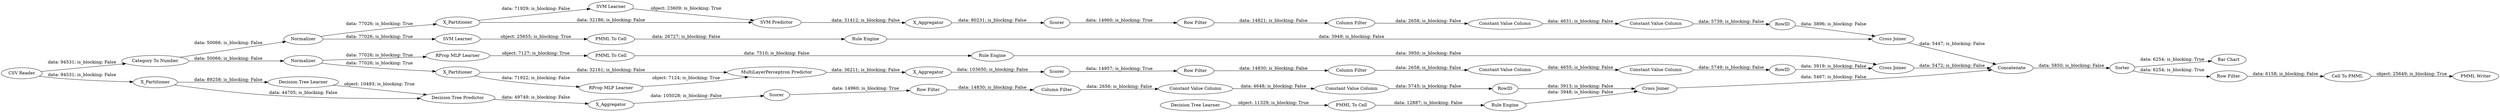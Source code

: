 digraph {
	"8938390016411967518_35" [label="Rule Engine"]
	"-3997543703452290708_32" [label="MultiLayerPerceptron Predictor"]
	"234340050141983167_40" [label=Normalizer]
	"234340050141983167_31" [label="SVM Learner"]
	"-8806198128735213754_294" [label="Column Filter"]
	"7584293416632305367_33" [label="Decision Tree Learner"]
	"7554441523939996929_59" [label="Bar Chart"]
	"67995686890136129_292" [label="Constant Value Column"]
	"234340050141983167_2" [label=X_Partitioner]
	"-8540026873075367892_38" [label="Cross Joiner"]
	"7554441523939996929_62" [label="CSV Reader"]
	"67995686890136129_294" [label="Column Filter"]
	"7554441523939996929_60" [label=Concatenate]
	"-8540026873075367892_39" [label=Scorer]
	"67995686890136129_293" [label=RowID]
	"-8806198128735213754_290" [label="Constant Value Column"]
	"-8806198128735213754_293" [label=RowID]
	"-2557624465704409767_290" [label="Constant Value Column"]
	"-2557624465704409767_294" [label="Column Filter"]
	"7554441523939996929_58" [label="Category To Number"]
	"-2557624465704409767_9" [label="Row Filter"]
	"-8540026873075367892_7" [label=X_Aggregator]
	"8938390016411967518_34" [label="PMML To Cell"]
	"-3997543703452290708_7" [label=X_Aggregator]
	"-3997543703452290708_40" [label=Scorer]
	"7554441523939996929_61" [label="PMML Writer"]
	"-2557624465704409767_292" [label="Constant Value Column"]
	"67995686890136129_9" [label="Row Filter"]
	"67995686890136129_290" [label="Constant Value Column"]
	"-3997543703452290708_38" [label="Cross Joiner"]
	"-2557624465704409767_293" [label=RowID]
	"7121562893930851006_35" [label="RProp MLP Learner"]
	"7584293416632305367_34" [label="Rule Engine"]
	"7121562893930851006_22" [label="PMML To Cell"]
	"7584293416632305367_28" [label="PMML To Cell"]
	"-3997543703452290708_2" [label=X_Partitioner]
	"234340050141983167_7" [label=X_Aggregator]
	"7554441523939996929_53" [label="Row Filter"]
	"-8540026873075367892_31" [label="Decision Tree Learner"]
	"234340050141983167_41" [label=Scorer]
	"7554441523939996929_52" [label=Sorter]
	"8938390016411967518_33" [label="SVM Learner"]
	"234340050141983167_32" [label="SVM Predictor"]
	"234340050141983167_39" [label="Cross Joiner"]
	"7121562893930851006_34" [label="Rule Engine"]
	"-3997543703452290708_39" [label=Normalizer]
	"-3997543703452290708_31" [label="RProp MLP Learner"]
	"-8806198128735213754_9" [label="Row Filter"]
	"-8540026873075367892_32" [label="Decision Tree Predictor"]
	"7554441523939996929_54" [label="Cell To PMML"]
	"-8540026873075367892_2" [label=X_Partitioner]
	"-8806198128735213754_292" [label="Constant Value Column"]
	"-8540026873075367892_2" -> "-8540026873075367892_32" [label="data: 44705; is_blocking: False"]
	"7584293416632305367_33" -> "7584293416632305367_28" [label="object: 11329; is_blocking: True"]
	"67995686890136129_294" -> "67995686890136129_290" [label="data: 2658; is_blocking: False"]
	"67995686890136129_293" -> "-3997543703452290708_38" [label="data: 3919; is_blocking: False"]
	"7121562893930851006_35" -> "7121562893930851006_22" [label="object: 7127; is_blocking: True"]
	"-3997543703452290708_38" -> "7554441523939996929_60" [label="data: 5472; is_blocking: False"]
	"-8540026873075367892_39" -> "-2557624465704409767_9" [label="data: 14960; is_blocking: True"]
	"8938390016411967518_34" -> "8938390016411967518_35" [label="data: 26727; is_blocking: False"]
	"-8806198128735213754_292" -> "-8806198128735213754_293" [label="data: 5739; is_blocking: False"]
	"-8540026873075367892_31" -> "-8540026873075367892_32" [label="object: 10493; is_blocking: True"]
	"7584293416632305367_28" -> "7584293416632305367_34" [label="data: 12887; is_blocking: False"]
	"8938390016411967518_33" -> "8938390016411967518_34" [label="object: 25655; is_blocking: True"]
	"-2557624465704409767_290" -> "-2557624465704409767_292" [label="data: 4648; is_blocking: False"]
	"-3997543703452290708_39" -> "7121562893930851006_35" [label="data: 77026; is_blocking: True"]
	"-8540026873075367892_32" -> "-8540026873075367892_7" [label="data: 49749; is_blocking: False"]
	"-3997543703452290708_2" -> "-3997543703452290708_31" [label="data: 71922; is_blocking: False"]
	"-3997543703452290708_32" -> "-3997543703452290708_7" [label="data: 36211; is_blocking: False"]
	"-8540026873075367892_7" -> "-8540026873075367892_39" [label="data: 105028; is_blocking: False"]
	"-3997543703452290708_40" -> "67995686890136129_9" [label="data: 14957; is_blocking: True"]
	"7121562893930851006_34" -> "-3997543703452290708_38" [label="data: 3950; is_blocking: False"]
	"-8806198128735213754_9" -> "-8806198128735213754_294" [label="data: 14821; is_blocking: False"]
	"-3997543703452290708_31" -> "-3997543703452290708_32" [label="object: 7124; is_blocking: True"]
	"-8806198128735213754_290" -> "-8806198128735213754_292" [label="data: 4631; is_blocking: False"]
	"7554441523939996929_52" -> "7554441523939996929_59" [label="data: 6254; is_blocking: True"]
	"234340050141983167_31" -> "234340050141983167_32" [label="object: 23609; is_blocking: True"]
	"-2557624465704409767_293" -> "-8540026873075367892_38" [label="data: 3913; is_blocking: False"]
	"234340050141983167_40" -> "8938390016411967518_33" [label="data: 77026; is_blocking: True"]
	"7554441523939996929_54" -> "7554441523939996929_61" [label="object: 25649; is_blocking: True"]
	"67995686890136129_290" -> "67995686890136129_292" [label="data: 4655; is_blocking: False"]
	"234340050141983167_2" -> "234340050141983167_32" [label="data: 32186; is_blocking: False"]
	"7554441523939996929_62" -> "7554441523939996929_58" [label="data: 94531; is_blocking: False"]
	"-8806198128735213754_293" -> "234340050141983167_39" [label="data: 3896; is_blocking: False"]
	"234340050141983167_32" -> "234340050141983167_7" [label="data: 31412; is_blocking: False"]
	"234340050141983167_41" -> "-8806198128735213754_9" [label="data: 14960; is_blocking: True"]
	"7554441523939996929_62" -> "-8540026873075367892_2" [label="data: 94531; is_blocking: False"]
	"-2557624465704409767_294" -> "-2557624465704409767_290" [label="data: 2656; is_blocking: False"]
	"-8540026873075367892_2" -> "-8540026873075367892_31" [label="data: 89258; is_blocking: False"]
	"-8806198128735213754_294" -> "-8806198128735213754_290" [label="data: 2658; is_blocking: False"]
	"234340050141983167_40" -> "234340050141983167_2" [label="data: 77026; is_blocking: True"]
	"234340050141983167_7" -> "234340050141983167_41" [label="data: 80231; is_blocking: False"]
	"-2557624465704409767_9" -> "-2557624465704409767_294" [label="data: 14830; is_blocking: False"]
	"-3997543703452290708_7" -> "-3997543703452290708_40" [label="data: 103650; is_blocking: False"]
	"234340050141983167_2" -> "234340050141983167_31" [label="data: 71929; is_blocking: False"]
	"-8540026873075367892_38" -> "7554441523939996929_60" [label="data: 5467; is_blocking: False"]
	"7554441523939996929_58" -> "-3997543703452290708_39" [label="data: 50066; is_blocking: False"]
	"7554441523939996929_60" -> "7554441523939996929_52" [label="data: 5850; is_blocking: False"]
	"67995686890136129_9" -> "67995686890136129_294" [label="data: 14830; is_blocking: False"]
	"7554441523939996929_58" -> "234340050141983167_40" [label="data: 50066; is_blocking: False"]
	"7584293416632305367_34" -> "-8540026873075367892_38" [label="data: 3948; is_blocking: False"]
	"7554441523939996929_53" -> "7554441523939996929_54" [label="data: 6158; is_blocking: False"]
	"-2557624465704409767_292" -> "-2557624465704409767_293" [label="data: 5745; is_blocking: False"]
	"-3997543703452290708_2" -> "-3997543703452290708_32" [label="data: 32161; is_blocking: False"]
	"234340050141983167_39" -> "7554441523939996929_60" [label="data: 5447; is_blocking: False"]
	"67995686890136129_292" -> "67995686890136129_293" [label="data: 5749; is_blocking: False"]
	"7554441523939996929_52" -> "7554441523939996929_53" [label="data: 6254; is_blocking: True"]
	"7121562893930851006_22" -> "7121562893930851006_34" [label="data: 7510; is_blocking: False"]
	"8938390016411967518_35" -> "234340050141983167_39" [label="data: 3949; is_blocking: False"]
	"-3997543703452290708_39" -> "-3997543703452290708_2" [label="data: 77026; is_blocking: True"]
	rankdir=LR
}
